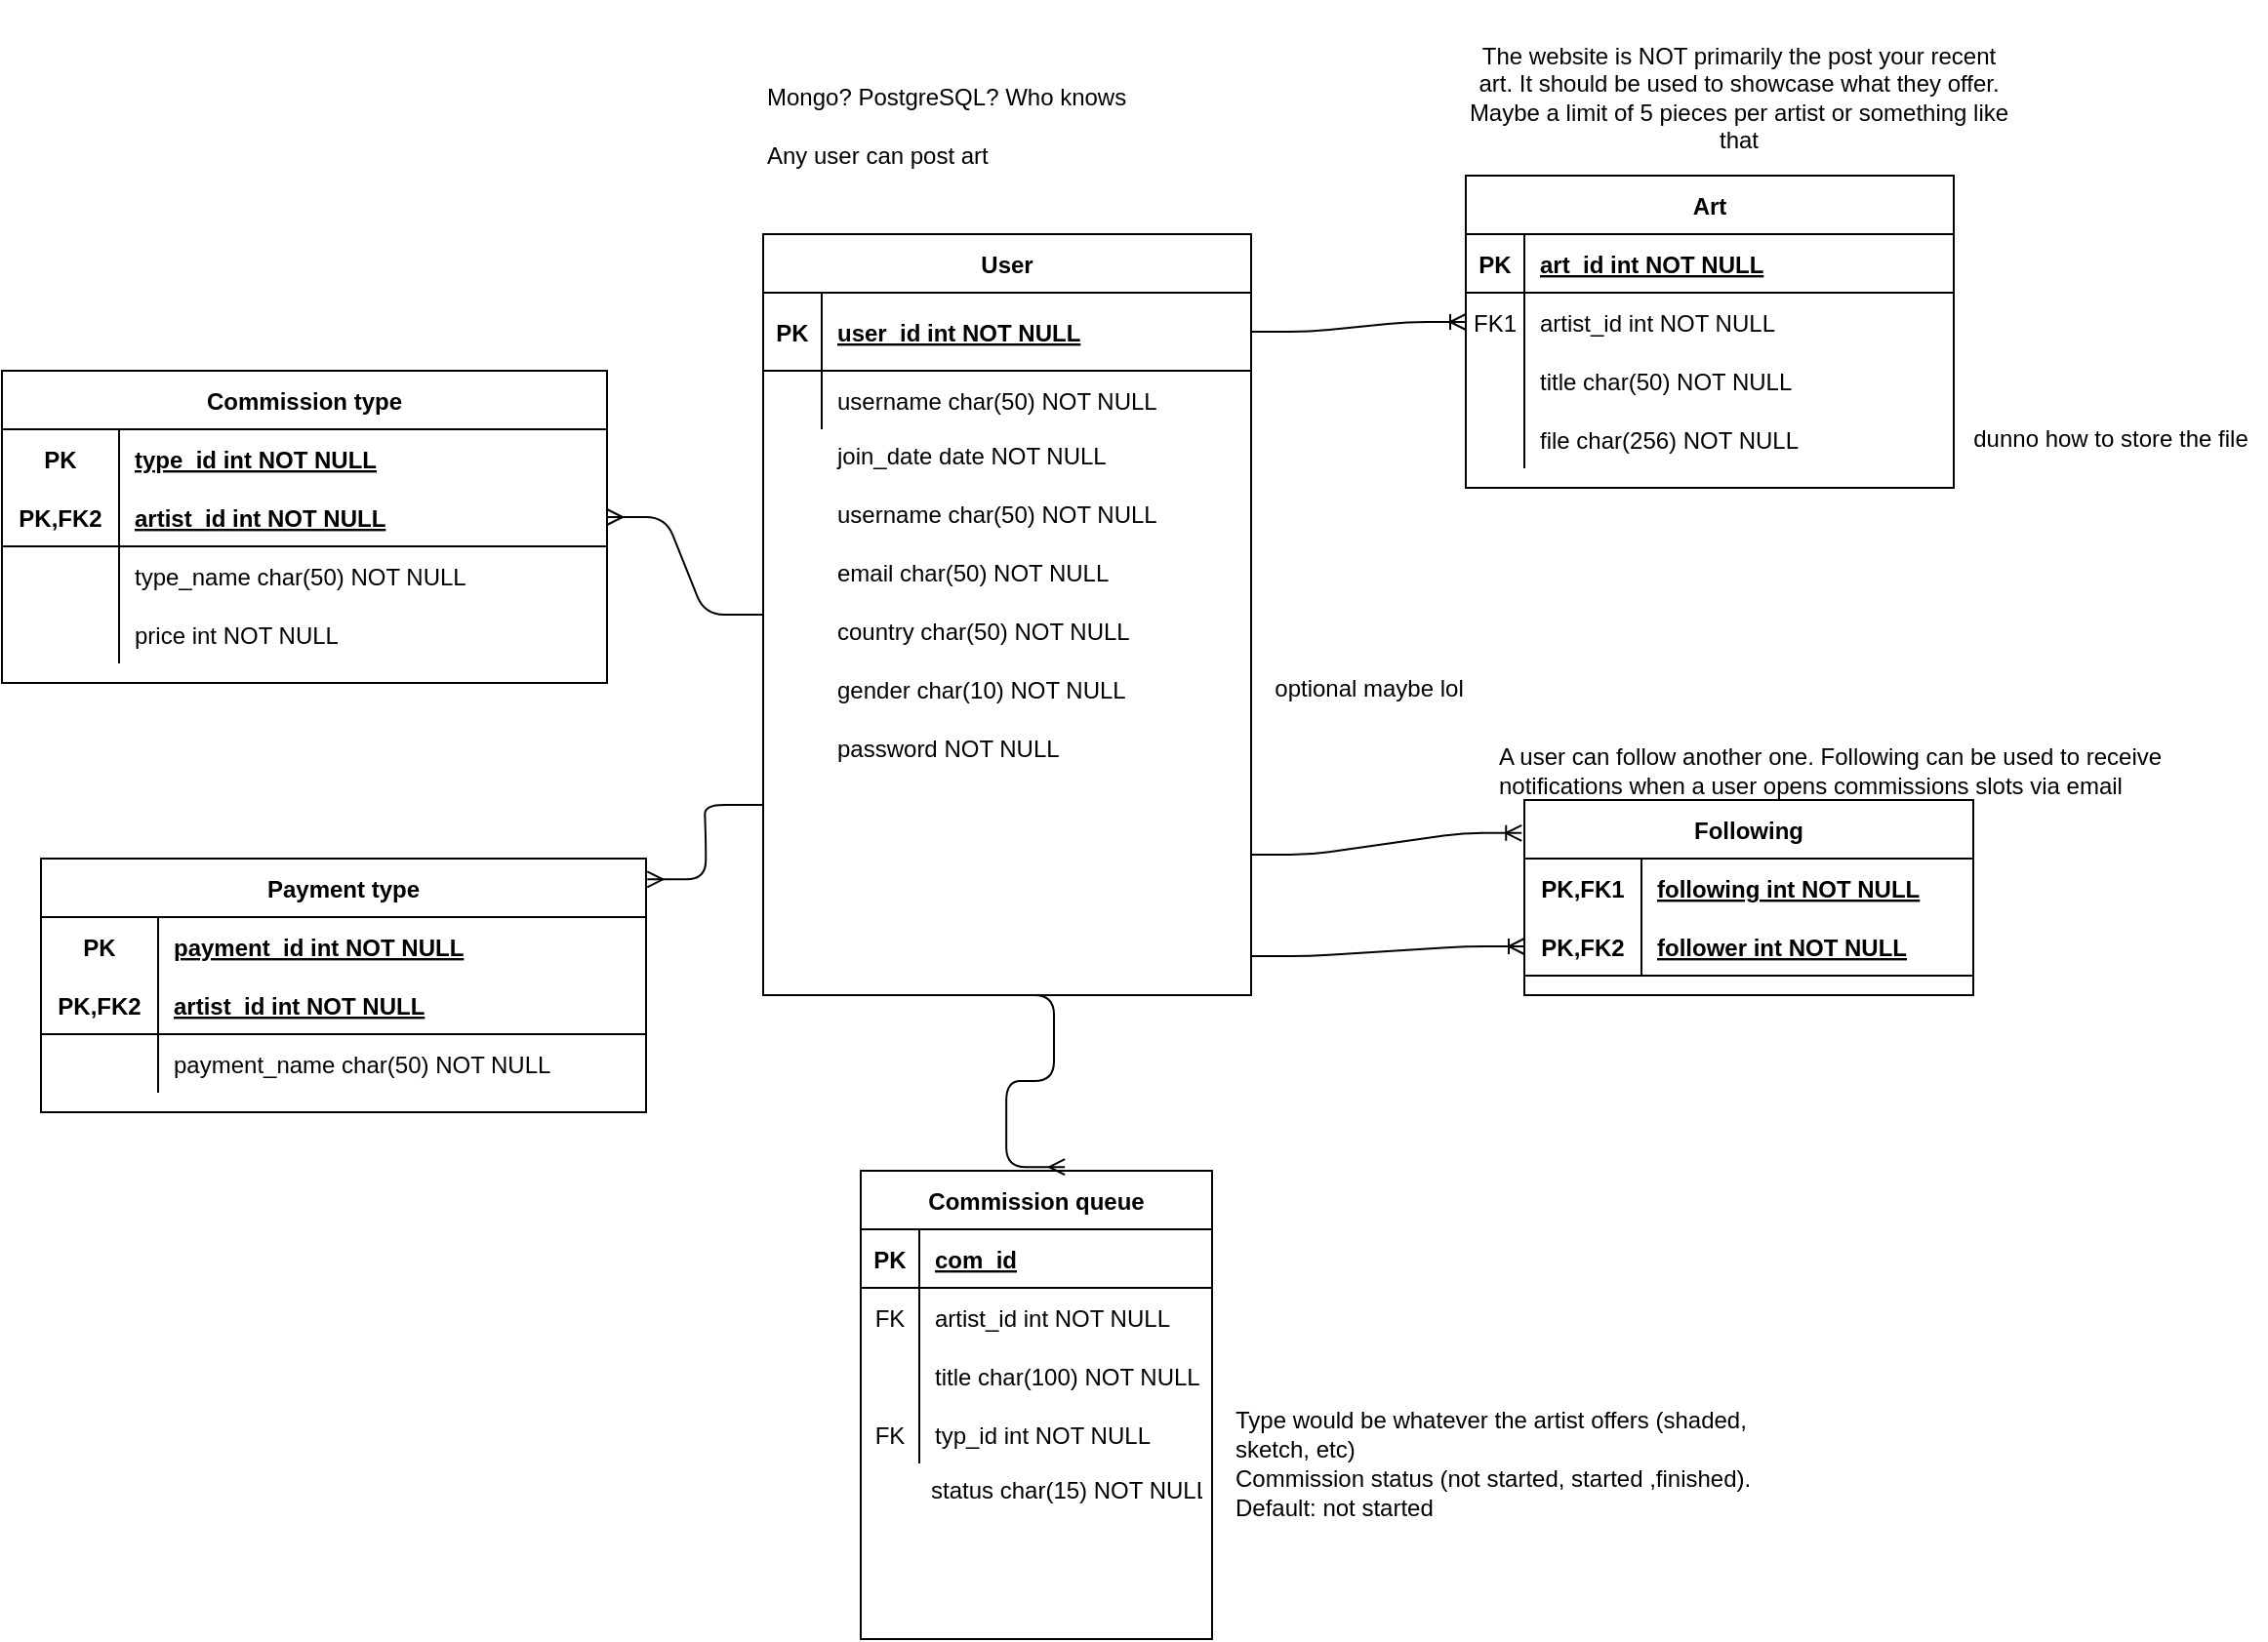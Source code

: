<mxfile version="14.5.0" type="github">
  <diagram id="R2lEEEUBdFMjLlhIrx00" name="Page-1">
    <mxGraphModel dx="1673" dy="898" grid="1" gridSize="10" guides="1" tooltips="1" connect="1" arrows="1" fold="1" page="1" pageScale="1" pageWidth="850" pageHeight="1100" math="0" shadow="0" extFonts="Permanent Marker^https://fonts.googleapis.com/css?family=Permanent+Marker">
      <root>
        <mxCell id="0" />
        <mxCell id="1" parent="0" />
        <mxCell id="C-vyLk0tnHw3VtMMgP7b-1" value="" style="edgeStyle=entityRelationEdgeStyle;endArrow=ERoneToMany;startArrow=none;endFill=0;startFill=0;entryX=0;entryY=0.5;entryDx=0;entryDy=0;exitX=1;exitY=0.5;exitDx=0;exitDy=0;" parent="1" source="C-vyLk0tnHw3VtMMgP7b-24" target="C-vyLk0tnHw3VtMMgP7b-6" edge="1">
          <mxGeometry width="100" height="100" relative="1" as="geometry">
            <mxPoint x="570" y="360" as="sourcePoint" />
            <mxPoint x="780" y="760" as="targetPoint" />
          </mxGeometry>
        </mxCell>
        <mxCell id="C-vyLk0tnHw3VtMMgP7b-2" value="Art" style="shape=table;startSize=30;container=1;collapsible=1;childLayout=tableLayout;fixedRows=1;rowLines=0;fontStyle=1;align=center;resizeLast=1;" parent="1" vertex="1">
          <mxGeometry x="820" y="230" width="250" height="160" as="geometry" />
        </mxCell>
        <mxCell id="C-vyLk0tnHw3VtMMgP7b-3" value="" style="shape=partialRectangle;collapsible=0;dropTarget=0;pointerEvents=0;fillColor=none;points=[[0,0.5],[1,0.5]];portConstraint=eastwest;top=0;left=0;right=0;bottom=1;" parent="C-vyLk0tnHw3VtMMgP7b-2" vertex="1">
          <mxGeometry y="30" width="250" height="30" as="geometry" />
        </mxCell>
        <mxCell id="C-vyLk0tnHw3VtMMgP7b-4" value="PK" style="shape=partialRectangle;overflow=hidden;connectable=0;fillColor=none;top=0;left=0;bottom=0;right=0;fontStyle=1;" parent="C-vyLk0tnHw3VtMMgP7b-3" vertex="1">
          <mxGeometry width="30" height="30" as="geometry" />
        </mxCell>
        <mxCell id="C-vyLk0tnHw3VtMMgP7b-5" value="art_id int NOT NULL " style="shape=partialRectangle;overflow=hidden;connectable=0;fillColor=none;top=0;left=0;bottom=0;right=0;align=left;spacingLeft=6;fontStyle=5;" parent="C-vyLk0tnHw3VtMMgP7b-3" vertex="1">
          <mxGeometry x="30" width="220" height="30" as="geometry" />
        </mxCell>
        <mxCell id="C-vyLk0tnHw3VtMMgP7b-6" value="" style="shape=partialRectangle;collapsible=0;dropTarget=0;pointerEvents=0;fillColor=none;points=[[0,0.5],[1,0.5]];portConstraint=eastwest;top=0;left=0;right=0;bottom=0;" parent="C-vyLk0tnHw3VtMMgP7b-2" vertex="1">
          <mxGeometry y="60" width="250" height="30" as="geometry" />
        </mxCell>
        <mxCell id="C-vyLk0tnHw3VtMMgP7b-7" value="FK1" style="shape=partialRectangle;overflow=hidden;connectable=0;fillColor=none;top=0;left=0;bottom=0;right=0;" parent="C-vyLk0tnHw3VtMMgP7b-6" vertex="1">
          <mxGeometry width="30" height="30" as="geometry" />
        </mxCell>
        <mxCell id="C-vyLk0tnHw3VtMMgP7b-8" value="artist_id int NOT NULL" style="shape=partialRectangle;overflow=hidden;connectable=0;fillColor=none;top=0;left=0;bottom=0;right=0;align=left;spacingLeft=6;" parent="C-vyLk0tnHw3VtMMgP7b-6" vertex="1">
          <mxGeometry x="30" width="220" height="30" as="geometry" />
        </mxCell>
        <mxCell id="C-vyLk0tnHw3VtMMgP7b-9" value="" style="shape=partialRectangle;collapsible=0;dropTarget=0;pointerEvents=0;fillColor=none;points=[[0,0.5],[1,0.5]];portConstraint=eastwest;top=0;left=0;right=0;bottom=0;" parent="C-vyLk0tnHw3VtMMgP7b-2" vertex="1">
          <mxGeometry y="90" width="250" height="30" as="geometry" />
        </mxCell>
        <mxCell id="C-vyLk0tnHw3VtMMgP7b-10" value="" style="shape=partialRectangle;overflow=hidden;connectable=0;fillColor=none;top=0;left=0;bottom=0;right=0;" parent="C-vyLk0tnHw3VtMMgP7b-9" vertex="1">
          <mxGeometry width="30" height="30" as="geometry" />
        </mxCell>
        <mxCell id="C-vyLk0tnHw3VtMMgP7b-11" value="" style="shape=partialRectangle;overflow=hidden;connectable=0;fillColor=none;top=0;left=0;bottom=0;right=0;align=left;spacingLeft=6;" parent="C-vyLk0tnHw3VtMMgP7b-9" vertex="1">
          <mxGeometry x="30" width="220" height="30" as="geometry" />
        </mxCell>
        <mxCell id="TL3nBuyXhmTacH56hyKP-1" value="" style="shape=partialRectangle;collapsible=0;dropTarget=0;pointerEvents=0;fillColor=none;points=[[0,0.5],[1,0.5]];portConstraint=eastwest;top=0;left=0;right=0;bottom=0;" parent="C-vyLk0tnHw3VtMMgP7b-2" vertex="1">
          <mxGeometry y="120" width="250" height="30" as="geometry" />
        </mxCell>
        <mxCell id="TL3nBuyXhmTacH56hyKP-2" value="" style="shape=partialRectangle;overflow=hidden;connectable=0;fillColor=none;top=0;left=0;bottom=0;right=0;" parent="TL3nBuyXhmTacH56hyKP-1" vertex="1">
          <mxGeometry width="30" height="30" as="geometry" />
        </mxCell>
        <mxCell id="TL3nBuyXhmTacH56hyKP-3" value="" style="shape=partialRectangle;overflow=hidden;connectable=0;fillColor=none;top=0;left=0;bottom=0;right=0;align=left;spacingLeft=6;" parent="TL3nBuyXhmTacH56hyKP-1" vertex="1">
          <mxGeometry x="30" width="220" height="30" as="geometry" />
        </mxCell>
        <mxCell id="C-vyLk0tnHw3VtMMgP7b-23" value="User" style="shape=table;startSize=30;container=1;collapsible=1;childLayout=tableLayout;fixedRows=1;rowLines=0;fontStyle=1;align=center;resizeLast=1;" parent="1" vertex="1">
          <mxGeometry x="460" y="260" width="250" height="390" as="geometry" />
        </mxCell>
        <mxCell id="C-vyLk0tnHw3VtMMgP7b-24" value="" style="shape=partialRectangle;collapsible=0;dropTarget=0;pointerEvents=0;fillColor=none;points=[[0,0.5],[1,0.5]];portConstraint=eastwest;top=0;left=0;right=0;bottom=1;" parent="C-vyLk0tnHw3VtMMgP7b-23" vertex="1">
          <mxGeometry y="30" width="250" height="40" as="geometry" />
        </mxCell>
        <mxCell id="C-vyLk0tnHw3VtMMgP7b-25" value="PK" style="shape=partialRectangle;overflow=hidden;connectable=0;fillColor=none;top=0;left=0;bottom=0;right=0;fontStyle=1;" parent="C-vyLk0tnHw3VtMMgP7b-24" vertex="1">
          <mxGeometry width="30" height="40" as="geometry" />
        </mxCell>
        <mxCell id="C-vyLk0tnHw3VtMMgP7b-26" value="user_id int NOT NULL " style="shape=partialRectangle;overflow=hidden;connectable=0;fillColor=none;top=0;left=0;bottom=0;right=0;align=left;spacingLeft=6;fontStyle=5;" parent="C-vyLk0tnHw3VtMMgP7b-24" vertex="1">
          <mxGeometry x="30" width="220" height="40" as="geometry" />
        </mxCell>
        <mxCell id="C-vyLk0tnHw3VtMMgP7b-27" value="" style="shape=partialRectangle;collapsible=0;dropTarget=0;pointerEvents=0;fillColor=none;points=[[0,0.5],[1,0.5]];portConstraint=eastwest;top=0;left=0;right=0;bottom=0;" parent="C-vyLk0tnHw3VtMMgP7b-23" vertex="1">
          <mxGeometry y="70" width="250" height="30" as="geometry" />
        </mxCell>
        <mxCell id="C-vyLk0tnHw3VtMMgP7b-28" value="" style="shape=partialRectangle;overflow=hidden;connectable=0;fillColor=none;top=0;left=0;bottom=0;right=0;" parent="C-vyLk0tnHw3VtMMgP7b-27" vertex="1">
          <mxGeometry width="30" height="30" as="geometry" />
        </mxCell>
        <mxCell id="C-vyLk0tnHw3VtMMgP7b-29" value="username char(50) NOT NULL" style="shape=partialRectangle;overflow=hidden;connectable=0;fillColor=none;top=0;left=0;bottom=0;right=0;align=left;spacingLeft=6;" parent="C-vyLk0tnHw3VtMMgP7b-27" vertex="1">
          <mxGeometry x="30" width="220" height="30" as="geometry" />
        </mxCell>
        <mxCell id="TL3nBuyXhmTacH56hyKP-5" value="&lt;div align=&quot;left&quot;&gt;Mongo? PostgreSQL? Who knows&lt;/div&gt;" style="text;html=1;align=left;verticalAlign=middle;resizable=0;points=[];autosize=1;" parent="1" vertex="1">
          <mxGeometry x="460" y="180" width="200" height="20" as="geometry" />
        </mxCell>
        <mxCell id="TL3nBuyXhmTacH56hyKP-6" value="join_date date NOT NULL" style="shape=partialRectangle;overflow=hidden;connectable=0;fillColor=none;top=0;left=0;bottom=0;right=0;align=left;spacingLeft=6;" parent="1" vertex="1">
          <mxGeometry x="490" y="358" width="220" height="30" as="geometry" />
        </mxCell>
        <mxCell id="TL3nBuyXhmTacH56hyKP-7" value="username char(50) NOT NULL" style="shape=partialRectangle;overflow=hidden;connectable=0;fillColor=none;top=0;left=0;bottom=0;right=0;align=left;spacingLeft=6;" parent="1" vertex="1">
          <mxGeometry x="490" y="388" width="220" height="30" as="geometry" />
        </mxCell>
        <mxCell id="TL3nBuyXhmTacH56hyKP-8" value="email char(50) NOT NULL" style="shape=partialRectangle;overflow=hidden;connectable=0;fillColor=none;top=0;left=0;bottom=0;right=0;align=left;spacingLeft=6;" parent="1" vertex="1">
          <mxGeometry x="490" y="418" width="220" height="30" as="geometry" />
        </mxCell>
        <mxCell id="TL3nBuyXhmTacH56hyKP-9" value="country char(50) NOT NULL" style="shape=partialRectangle;overflow=hidden;connectable=0;fillColor=none;top=0;left=0;bottom=0;right=0;align=left;spacingLeft=6;" parent="1" vertex="1">
          <mxGeometry x="490" y="448" width="220" height="30" as="geometry" />
        </mxCell>
        <mxCell id="TL3nBuyXhmTacH56hyKP-10" value="gender char(10) NOT NULL" style="shape=partialRectangle;overflow=hidden;connectable=0;fillColor=none;top=0;left=0;bottom=0;right=0;align=left;spacingLeft=6;" parent="1" vertex="1">
          <mxGeometry x="490" y="478" width="220" height="30" as="geometry" />
        </mxCell>
        <mxCell id="TL3nBuyXhmTacH56hyKP-11" value="optional maybe lol" style="text;html=1;align=center;verticalAlign=middle;resizable=0;points=[];autosize=1;" parent="1" vertex="1">
          <mxGeometry x="710" y="483" width="120" height="20" as="geometry" />
        </mxCell>
        <mxCell id="TL3nBuyXhmTacH56hyKP-15" value="title char(50) NOT NULL" style="shape=partialRectangle;overflow=hidden;connectable=0;fillColor=none;top=0;left=0;bottom=0;right=0;align=left;spacingLeft=6;" parent="1" vertex="1">
          <mxGeometry x="850" y="320" width="220" height="30" as="geometry" />
        </mxCell>
        <mxCell id="TL3nBuyXhmTacH56hyKP-16" value="file char(256) NOT NULL" style="shape=partialRectangle;overflow=hidden;connectable=0;fillColor=none;top=0;left=0;bottom=0;right=0;align=left;spacingLeft=6;" parent="1" vertex="1">
          <mxGeometry x="850" y="350" width="220" height="30" as="geometry" />
        </mxCell>
        <mxCell id="TL3nBuyXhmTacH56hyKP-17" value="dunno how to store the file" style="text;html=1;align=center;verticalAlign=middle;resizable=0;points=[];autosize=1;" parent="1" vertex="1">
          <mxGeometry x="1070" y="355" width="160" height="20" as="geometry" />
        </mxCell>
        <mxCell id="VblUntj4SBmvAwm1wua8-1" value="&lt;div align=&quot;left&quot;&gt;Any user can post art&lt;/div&gt;" style="text;html=1;strokeColor=none;fillColor=none;align=left;verticalAlign=middle;whiteSpace=wrap;rounded=0;" vertex="1" parent="1">
          <mxGeometry x="460" y="210" width="250" height="20" as="geometry" />
        </mxCell>
        <mxCell id="VblUntj4SBmvAwm1wua8-2" value="A user can follow another one. Following can be used to receive notifications when a user opens commissions slots via email" style="text;html=1;strokeColor=none;fillColor=none;align=left;verticalAlign=middle;whiteSpace=wrap;rounded=0;" vertex="1" parent="1">
          <mxGeometry x="835" y="520" width="390" height="30" as="geometry" />
        </mxCell>
        <mxCell id="VblUntj4SBmvAwm1wua8-3" value="password NOT NULL" style="shape=partialRectangle;overflow=hidden;connectable=0;fillColor=none;top=0;left=0;bottom=0;right=0;align=left;spacingLeft=6;" vertex="1" parent="1">
          <mxGeometry x="490" y="508" width="220" height="30" as="geometry" />
        </mxCell>
        <mxCell id="VblUntj4SBmvAwm1wua8-4" value="The website is NOT primarily the post your recent art. It should be used to showcase what they offer. Maybe a limit of 5 pieces per artist or something like that" style="text;html=1;strokeColor=none;fillColor=none;align=center;verticalAlign=middle;whiteSpace=wrap;rounded=0;" vertex="1" parent="1">
          <mxGeometry x="820" y="140" width="280" height="100" as="geometry" />
        </mxCell>
        <mxCell id="VblUntj4SBmvAwm1wua8-21" value="" style="edgeStyle=entityRelationEdgeStyle;fontSize=12;html=1;endArrow=ERoneToMany;startArrow=none;entryX=-0.006;entryY=0.169;entryDx=0;entryDy=0;entryPerimeter=0;startFill=0;" edge="1" parent="1" target="VblUntj4SBmvAwm1wua8-41">
          <mxGeometry width="100" height="100" relative="1" as="geometry">
            <mxPoint x="710" y="578" as="sourcePoint" />
            <mxPoint x="836" y="574.96" as="targetPoint" />
          </mxGeometry>
        </mxCell>
        <mxCell id="VblUntj4SBmvAwm1wua8-22" value="" style="edgeStyle=entityRelationEdgeStyle;fontSize=12;html=1;endArrow=ERoneToMany;startArrow=none;entryX=0;entryY=0.5;entryDx=0;entryDy=0;startFill=0;endFill=0;" edge="1" parent="1" target="VblUntj4SBmvAwm1wua8-45">
          <mxGeometry width="100" height="100" relative="1" as="geometry">
            <mxPoint x="710" y="630" as="sourcePoint" />
            <mxPoint x="850" y="655" as="targetPoint" />
          </mxGeometry>
        </mxCell>
        <mxCell id="VblUntj4SBmvAwm1wua8-23" value="Commission queue" style="shape=table;startSize=30;container=1;collapsible=1;childLayout=tableLayout;fixedRows=1;rowLines=0;fontStyle=1;align=center;resizeLast=1;" vertex="1" parent="1">
          <mxGeometry x="510" y="740" width="180" height="240" as="geometry" />
        </mxCell>
        <mxCell id="VblUntj4SBmvAwm1wua8-24" value="" style="shape=partialRectangle;collapsible=0;dropTarget=0;pointerEvents=0;fillColor=none;top=0;left=0;bottom=1;right=0;points=[[0,0.5],[1,0.5]];portConstraint=eastwest;" vertex="1" parent="VblUntj4SBmvAwm1wua8-23">
          <mxGeometry y="30" width="180" height="30" as="geometry" />
        </mxCell>
        <mxCell id="VblUntj4SBmvAwm1wua8-25" value="PK" style="shape=partialRectangle;connectable=0;fillColor=none;top=0;left=0;bottom=0;right=0;fontStyle=1;overflow=hidden;" vertex="1" parent="VblUntj4SBmvAwm1wua8-24">
          <mxGeometry width="30" height="30" as="geometry" />
        </mxCell>
        <mxCell id="VblUntj4SBmvAwm1wua8-26" value="com_id" style="shape=partialRectangle;connectable=0;fillColor=none;top=0;left=0;bottom=0;right=0;align=left;spacingLeft=6;fontStyle=5;overflow=hidden;" vertex="1" parent="VblUntj4SBmvAwm1wua8-24">
          <mxGeometry x="30" width="150" height="30" as="geometry" />
        </mxCell>
        <mxCell id="VblUntj4SBmvAwm1wua8-27" value="" style="shape=partialRectangle;collapsible=0;dropTarget=0;pointerEvents=0;fillColor=none;top=0;left=0;bottom=0;right=0;points=[[0,0.5],[1,0.5]];portConstraint=eastwest;" vertex="1" parent="VblUntj4SBmvAwm1wua8-23">
          <mxGeometry y="60" width="180" height="30" as="geometry" />
        </mxCell>
        <mxCell id="VblUntj4SBmvAwm1wua8-28" value="FK" style="shape=partialRectangle;connectable=0;fillColor=none;top=0;left=0;bottom=0;right=0;editable=1;overflow=hidden;" vertex="1" parent="VblUntj4SBmvAwm1wua8-27">
          <mxGeometry width="30" height="30" as="geometry" />
        </mxCell>
        <mxCell id="VblUntj4SBmvAwm1wua8-29" value="artist_id int NOT NULL" style="shape=partialRectangle;connectable=0;fillColor=none;top=0;left=0;bottom=0;right=0;align=left;spacingLeft=6;overflow=hidden;" vertex="1" parent="VblUntj4SBmvAwm1wua8-27">
          <mxGeometry x="30" width="150" height="30" as="geometry" />
        </mxCell>
        <mxCell id="VblUntj4SBmvAwm1wua8-30" value="" style="shape=partialRectangle;collapsible=0;dropTarget=0;pointerEvents=0;fillColor=none;top=0;left=0;bottom=0;right=0;points=[[0,0.5],[1,0.5]];portConstraint=eastwest;" vertex="1" parent="VblUntj4SBmvAwm1wua8-23">
          <mxGeometry y="90" width="180" height="30" as="geometry" />
        </mxCell>
        <mxCell id="VblUntj4SBmvAwm1wua8-31" value="" style="shape=partialRectangle;connectable=0;fillColor=none;top=0;left=0;bottom=0;right=0;editable=1;overflow=hidden;" vertex="1" parent="VblUntj4SBmvAwm1wua8-30">
          <mxGeometry width="30" height="30" as="geometry" />
        </mxCell>
        <mxCell id="VblUntj4SBmvAwm1wua8-32" value="title char(100) NOT NULL" style="shape=partialRectangle;connectable=0;fillColor=none;top=0;left=0;bottom=0;right=0;align=left;spacingLeft=6;overflow=hidden;" vertex="1" parent="VblUntj4SBmvAwm1wua8-30">
          <mxGeometry x="30" width="150" height="30" as="geometry" />
        </mxCell>
        <mxCell id="VblUntj4SBmvAwm1wua8-33" value="" style="shape=partialRectangle;collapsible=0;dropTarget=0;pointerEvents=0;fillColor=none;top=0;left=0;bottom=0;right=0;points=[[0,0.5],[1,0.5]];portConstraint=eastwest;" vertex="1" parent="VblUntj4SBmvAwm1wua8-23">
          <mxGeometry y="120" width="180" height="30" as="geometry" />
        </mxCell>
        <mxCell id="VblUntj4SBmvAwm1wua8-34" value="FK" style="shape=partialRectangle;connectable=0;fillColor=none;top=0;left=0;bottom=0;right=0;editable=1;overflow=hidden;" vertex="1" parent="VblUntj4SBmvAwm1wua8-33">
          <mxGeometry width="30" height="30" as="geometry" />
        </mxCell>
        <mxCell id="VblUntj4SBmvAwm1wua8-35" value="typ_id int NOT NULL " style="shape=partialRectangle;connectable=0;fillColor=none;top=0;left=0;bottom=0;right=0;align=left;spacingLeft=6;overflow=hidden;" vertex="1" parent="VblUntj4SBmvAwm1wua8-33">
          <mxGeometry x="30" width="150" height="30" as="geometry" />
        </mxCell>
        <mxCell id="VblUntj4SBmvAwm1wua8-36" value="" style="edgeStyle=entityRelationEdgeStyle;fontSize=12;html=1;endArrow=ERmany;entryX=0.581;entryY=-0.008;entryDx=0;entryDy=0;entryPerimeter=0;" edge="1" parent="1" target="VblUntj4SBmvAwm1wua8-23">
          <mxGeometry width="100" height="100" relative="1" as="geometry">
            <mxPoint x="579" y="650" as="sourcePoint" />
            <mxPoint x="591" y="710" as="targetPoint" />
          </mxGeometry>
        </mxCell>
        <mxCell id="VblUntj4SBmvAwm1wua8-38" value="&lt;div align=&quot;left&quot;&gt;Type would be whatever the artist offers (shaded, sketch, etc)&lt;/div&gt;" style="text;html=1;strokeColor=none;fillColor=none;align=left;verticalAlign=middle;whiteSpace=wrap;rounded=0;" vertex="1" parent="1">
          <mxGeometry x="700" y="840" width="300" height="70" as="geometry" />
        </mxCell>
        <mxCell id="VblUntj4SBmvAwm1wua8-39" value="status char(15) NOT NULL" style="text;strokeColor=none;fillColor=none;spacingLeft=4;spacingRight=4;overflow=hidden;rotatable=0;points=[[0,0.5],[1,0.5]];portConstraint=eastwest;fontSize=12;" vertex="1" parent="1">
          <mxGeometry x="540" y="890" width="150" height="30" as="geometry" />
        </mxCell>
        <mxCell id="VblUntj4SBmvAwm1wua8-40" value="Commission status (not started, started ,finished). Default: not started" style="text;html=1;strokeColor=none;fillColor=none;align=left;verticalAlign=middle;whiteSpace=wrap;rounded=0;" vertex="1" parent="1">
          <mxGeometry x="700" y="895" width="310" height="20" as="geometry" />
        </mxCell>
        <mxCell id="VblUntj4SBmvAwm1wua8-41" value="Following" style="shape=table;startSize=30;container=1;collapsible=1;childLayout=tableLayout;fixedRows=1;rowLines=0;fontStyle=1;align=center;resizeLast=1;" vertex="1" parent="1">
          <mxGeometry x="850" y="550" width="230" height="100" as="geometry" />
        </mxCell>
        <mxCell id="VblUntj4SBmvAwm1wua8-42" value="" style="shape=partialRectangle;collapsible=0;dropTarget=0;pointerEvents=0;fillColor=none;top=0;left=0;bottom=0;right=0;points=[[0,0.5],[1,0.5]];portConstraint=eastwest;" vertex="1" parent="VblUntj4SBmvAwm1wua8-41">
          <mxGeometry y="30" width="230" height="30" as="geometry" />
        </mxCell>
        <mxCell id="VblUntj4SBmvAwm1wua8-43" value="PK,FK1" style="shape=partialRectangle;connectable=0;fillColor=none;top=0;left=0;bottom=0;right=0;fontStyle=1;overflow=hidden;" vertex="1" parent="VblUntj4SBmvAwm1wua8-42">
          <mxGeometry width="60" height="30" as="geometry" />
        </mxCell>
        <mxCell id="VblUntj4SBmvAwm1wua8-44" value="following int NOT NULL" style="shape=partialRectangle;connectable=0;fillColor=none;top=0;left=0;bottom=0;right=0;align=left;spacingLeft=6;fontStyle=5;overflow=hidden;" vertex="1" parent="VblUntj4SBmvAwm1wua8-42">
          <mxGeometry x="60" width="170" height="30" as="geometry" />
        </mxCell>
        <mxCell id="VblUntj4SBmvAwm1wua8-45" value="" style="shape=partialRectangle;collapsible=0;dropTarget=0;pointerEvents=0;fillColor=none;top=0;left=0;bottom=1;right=0;points=[[0,0.5],[1,0.5]];portConstraint=eastwest;" vertex="1" parent="VblUntj4SBmvAwm1wua8-41">
          <mxGeometry y="60" width="230" height="30" as="geometry" />
        </mxCell>
        <mxCell id="VblUntj4SBmvAwm1wua8-46" value="PK,FK2" style="shape=partialRectangle;connectable=0;fillColor=none;top=0;left=0;bottom=0;right=0;fontStyle=1;overflow=hidden;" vertex="1" parent="VblUntj4SBmvAwm1wua8-45">
          <mxGeometry width="60" height="30" as="geometry" />
        </mxCell>
        <mxCell id="VblUntj4SBmvAwm1wua8-47" value="follower int NOT NULL" style="shape=partialRectangle;connectable=0;fillColor=none;top=0;left=0;bottom=0;right=0;align=left;spacingLeft=6;fontStyle=5;overflow=hidden;" vertex="1" parent="VblUntj4SBmvAwm1wua8-45">
          <mxGeometry x="60" width="170" height="30" as="geometry" />
        </mxCell>
        <mxCell id="VblUntj4SBmvAwm1wua8-54" value="Commission type" style="shape=table;startSize=30;container=1;collapsible=1;childLayout=tableLayout;fixedRows=1;rowLines=0;fontStyle=1;align=center;resizeLast=1;" vertex="1" parent="1">
          <mxGeometry x="70" y="330" width="310" height="160" as="geometry" />
        </mxCell>
        <mxCell id="VblUntj4SBmvAwm1wua8-55" value="" style="shape=partialRectangle;collapsible=0;dropTarget=0;pointerEvents=0;fillColor=none;top=0;left=0;bottom=0;right=0;points=[[0,0.5],[1,0.5]];portConstraint=eastwest;" vertex="1" parent="VblUntj4SBmvAwm1wua8-54">
          <mxGeometry y="30" width="310" height="30" as="geometry" />
        </mxCell>
        <mxCell id="VblUntj4SBmvAwm1wua8-56" value="PK" style="shape=partialRectangle;connectable=0;fillColor=none;top=0;left=0;bottom=0;right=0;fontStyle=1;overflow=hidden;" vertex="1" parent="VblUntj4SBmvAwm1wua8-55">
          <mxGeometry width="60" height="30" as="geometry" />
        </mxCell>
        <mxCell id="VblUntj4SBmvAwm1wua8-57" value="type_id int NOT NULL" style="shape=partialRectangle;connectable=0;fillColor=none;top=0;left=0;bottom=0;right=0;align=left;spacingLeft=6;fontStyle=5;overflow=hidden;" vertex="1" parent="VblUntj4SBmvAwm1wua8-55">
          <mxGeometry x="60" width="250" height="30" as="geometry" />
        </mxCell>
        <mxCell id="VblUntj4SBmvAwm1wua8-58" value="" style="shape=partialRectangle;collapsible=0;dropTarget=0;pointerEvents=0;fillColor=none;top=0;left=0;bottom=1;right=0;points=[[0,0.5],[1,0.5]];portConstraint=eastwest;" vertex="1" parent="VblUntj4SBmvAwm1wua8-54">
          <mxGeometry y="60" width="310" height="30" as="geometry" />
        </mxCell>
        <mxCell id="VblUntj4SBmvAwm1wua8-59" value="PK,FK2" style="shape=partialRectangle;connectable=0;fillColor=none;top=0;left=0;bottom=0;right=0;fontStyle=1;overflow=hidden;" vertex="1" parent="VblUntj4SBmvAwm1wua8-58">
          <mxGeometry width="60" height="30" as="geometry" />
        </mxCell>
        <mxCell id="VblUntj4SBmvAwm1wua8-60" value="artist_id int NOT NULL" style="shape=partialRectangle;connectable=0;fillColor=none;top=0;left=0;bottom=0;right=0;align=left;spacingLeft=6;fontStyle=5;overflow=hidden;" vertex="1" parent="VblUntj4SBmvAwm1wua8-58">
          <mxGeometry x="60" width="250" height="30" as="geometry" />
        </mxCell>
        <mxCell id="VblUntj4SBmvAwm1wua8-61" value="" style="shape=partialRectangle;collapsible=0;dropTarget=0;pointerEvents=0;fillColor=none;top=0;left=0;bottom=0;right=0;points=[[0,0.5],[1,0.5]];portConstraint=eastwest;" vertex="1" parent="VblUntj4SBmvAwm1wua8-54">
          <mxGeometry y="90" width="310" height="30" as="geometry" />
        </mxCell>
        <mxCell id="VblUntj4SBmvAwm1wua8-62" value="" style="shape=partialRectangle;connectable=0;fillColor=none;top=0;left=0;bottom=0;right=0;editable=1;overflow=hidden;" vertex="1" parent="VblUntj4SBmvAwm1wua8-61">
          <mxGeometry width="60" height="30" as="geometry" />
        </mxCell>
        <mxCell id="VblUntj4SBmvAwm1wua8-63" value="type_name char(50) NOT NULL" style="shape=partialRectangle;connectable=0;fillColor=none;top=0;left=0;bottom=0;right=0;align=left;spacingLeft=6;overflow=hidden;" vertex="1" parent="VblUntj4SBmvAwm1wua8-61">
          <mxGeometry x="60" width="250" height="30" as="geometry" />
        </mxCell>
        <mxCell id="VblUntj4SBmvAwm1wua8-64" value="" style="shape=partialRectangle;collapsible=0;dropTarget=0;pointerEvents=0;fillColor=none;top=0;left=0;bottom=0;right=0;points=[[0,0.5],[1,0.5]];portConstraint=eastwest;" vertex="1" parent="VblUntj4SBmvAwm1wua8-54">
          <mxGeometry y="120" width="310" height="30" as="geometry" />
        </mxCell>
        <mxCell id="VblUntj4SBmvAwm1wua8-65" value="" style="shape=partialRectangle;connectable=0;fillColor=none;top=0;left=0;bottom=0;right=0;editable=1;overflow=hidden;" vertex="1" parent="VblUntj4SBmvAwm1wua8-64">
          <mxGeometry width="60" height="30" as="geometry" />
        </mxCell>
        <mxCell id="VblUntj4SBmvAwm1wua8-66" value="price int NOT NULL" style="shape=partialRectangle;connectable=0;fillColor=none;top=0;left=0;bottom=0;right=0;align=left;spacingLeft=6;overflow=hidden;" vertex="1" parent="VblUntj4SBmvAwm1wua8-64">
          <mxGeometry x="60" width="250" height="30" as="geometry" />
        </mxCell>
        <mxCell id="VblUntj4SBmvAwm1wua8-67" value="" style="edgeStyle=entityRelationEdgeStyle;fontSize=12;html=1;endArrow=none;exitX=1;exitY=0.5;exitDx=0;exitDy=0;entryX=0;entryY=0.5;entryDx=0;entryDy=0;endFill=0;startArrow=ERmany;startFill=0;" edge="1" parent="1" source="VblUntj4SBmvAwm1wua8-58" target="C-vyLk0tnHw3VtMMgP7b-23">
          <mxGeometry width="100" height="100" relative="1" as="geometry">
            <mxPoint x="340" y="483" as="sourcePoint" />
            <mxPoint x="460" y="383" as="targetPoint" />
          </mxGeometry>
        </mxCell>
        <mxCell id="VblUntj4SBmvAwm1wua8-68" value="Payment type" style="shape=table;startSize=30;container=1;collapsible=1;childLayout=tableLayout;fixedRows=1;rowLines=0;fontStyle=1;align=center;resizeLast=1;" vertex="1" parent="1">
          <mxGeometry x="90" y="580" width="310" height="130" as="geometry" />
        </mxCell>
        <mxCell id="VblUntj4SBmvAwm1wua8-69" value="" style="shape=partialRectangle;collapsible=0;dropTarget=0;pointerEvents=0;fillColor=none;top=0;left=0;bottom=0;right=0;points=[[0,0.5],[1,0.5]];portConstraint=eastwest;" vertex="1" parent="VblUntj4SBmvAwm1wua8-68">
          <mxGeometry y="30" width="310" height="30" as="geometry" />
        </mxCell>
        <mxCell id="VblUntj4SBmvAwm1wua8-70" value="PK" style="shape=partialRectangle;connectable=0;fillColor=none;top=0;left=0;bottom=0;right=0;fontStyle=1;overflow=hidden;" vertex="1" parent="VblUntj4SBmvAwm1wua8-69">
          <mxGeometry width="60" height="30" as="geometry" />
        </mxCell>
        <mxCell id="VblUntj4SBmvAwm1wua8-71" value="payment_id int NOT NULL" style="shape=partialRectangle;connectable=0;fillColor=none;top=0;left=0;bottom=0;right=0;align=left;spacingLeft=6;fontStyle=5;overflow=hidden;" vertex="1" parent="VblUntj4SBmvAwm1wua8-69">
          <mxGeometry x="60" width="250" height="30" as="geometry" />
        </mxCell>
        <mxCell id="VblUntj4SBmvAwm1wua8-72" value="" style="shape=partialRectangle;collapsible=0;dropTarget=0;pointerEvents=0;fillColor=none;top=0;left=0;bottom=1;right=0;points=[[0,0.5],[1,0.5]];portConstraint=eastwest;" vertex="1" parent="VblUntj4SBmvAwm1wua8-68">
          <mxGeometry y="60" width="310" height="30" as="geometry" />
        </mxCell>
        <mxCell id="VblUntj4SBmvAwm1wua8-73" value="PK,FK2" style="shape=partialRectangle;connectable=0;fillColor=none;top=0;left=0;bottom=0;right=0;fontStyle=1;overflow=hidden;" vertex="1" parent="VblUntj4SBmvAwm1wua8-72">
          <mxGeometry width="60" height="30" as="geometry" />
        </mxCell>
        <mxCell id="VblUntj4SBmvAwm1wua8-74" value="artist_id int NOT NULL" style="shape=partialRectangle;connectable=0;fillColor=none;top=0;left=0;bottom=0;right=0;align=left;spacingLeft=6;fontStyle=5;overflow=hidden;" vertex="1" parent="VblUntj4SBmvAwm1wua8-72">
          <mxGeometry x="60" width="250" height="30" as="geometry" />
        </mxCell>
        <mxCell id="VblUntj4SBmvAwm1wua8-75" value="" style="shape=partialRectangle;collapsible=0;dropTarget=0;pointerEvents=0;fillColor=none;top=0;left=0;bottom=0;right=0;points=[[0,0.5],[1,0.5]];portConstraint=eastwest;" vertex="1" parent="VblUntj4SBmvAwm1wua8-68">
          <mxGeometry y="90" width="310" height="30" as="geometry" />
        </mxCell>
        <mxCell id="VblUntj4SBmvAwm1wua8-76" value="" style="shape=partialRectangle;connectable=0;fillColor=none;top=0;left=0;bottom=0;right=0;editable=1;overflow=hidden;" vertex="1" parent="VblUntj4SBmvAwm1wua8-75">
          <mxGeometry width="60" height="30" as="geometry" />
        </mxCell>
        <mxCell id="VblUntj4SBmvAwm1wua8-77" value="payment_name char(50) NOT NULL" style="shape=partialRectangle;connectable=0;fillColor=none;top=0;left=0;bottom=0;right=0;align=left;spacingLeft=6;overflow=hidden;" vertex="1" parent="VblUntj4SBmvAwm1wua8-75">
          <mxGeometry x="60" width="250" height="30" as="geometry" />
        </mxCell>
        <mxCell id="VblUntj4SBmvAwm1wua8-81" value="" style="edgeStyle=entityRelationEdgeStyle;fontSize=12;html=1;endArrow=none;exitX=1.002;exitY=0.082;exitDx=0;exitDy=0;entryX=0;entryY=0.75;entryDx=0;entryDy=0;endFill=0;startArrow=ERmany;startFill=0;exitPerimeter=0;" edge="1" parent="1" source="VblUntj4SBmvAwm1wua8-68" target="C-vyLk0tnHw3VtMMgP7b-23">
          <mxGeometry width="100" height="100" relative="1" as="geometry">
            <mxPoint x="380" y="550" as="sourcePoint" />
            <mxPoint x="460" y="600" as="targetPoint" />
          </mxGeometry>
        </mxCell>
      </root>
    </mxGraphModel>
  </diagram>
</mxfile>
